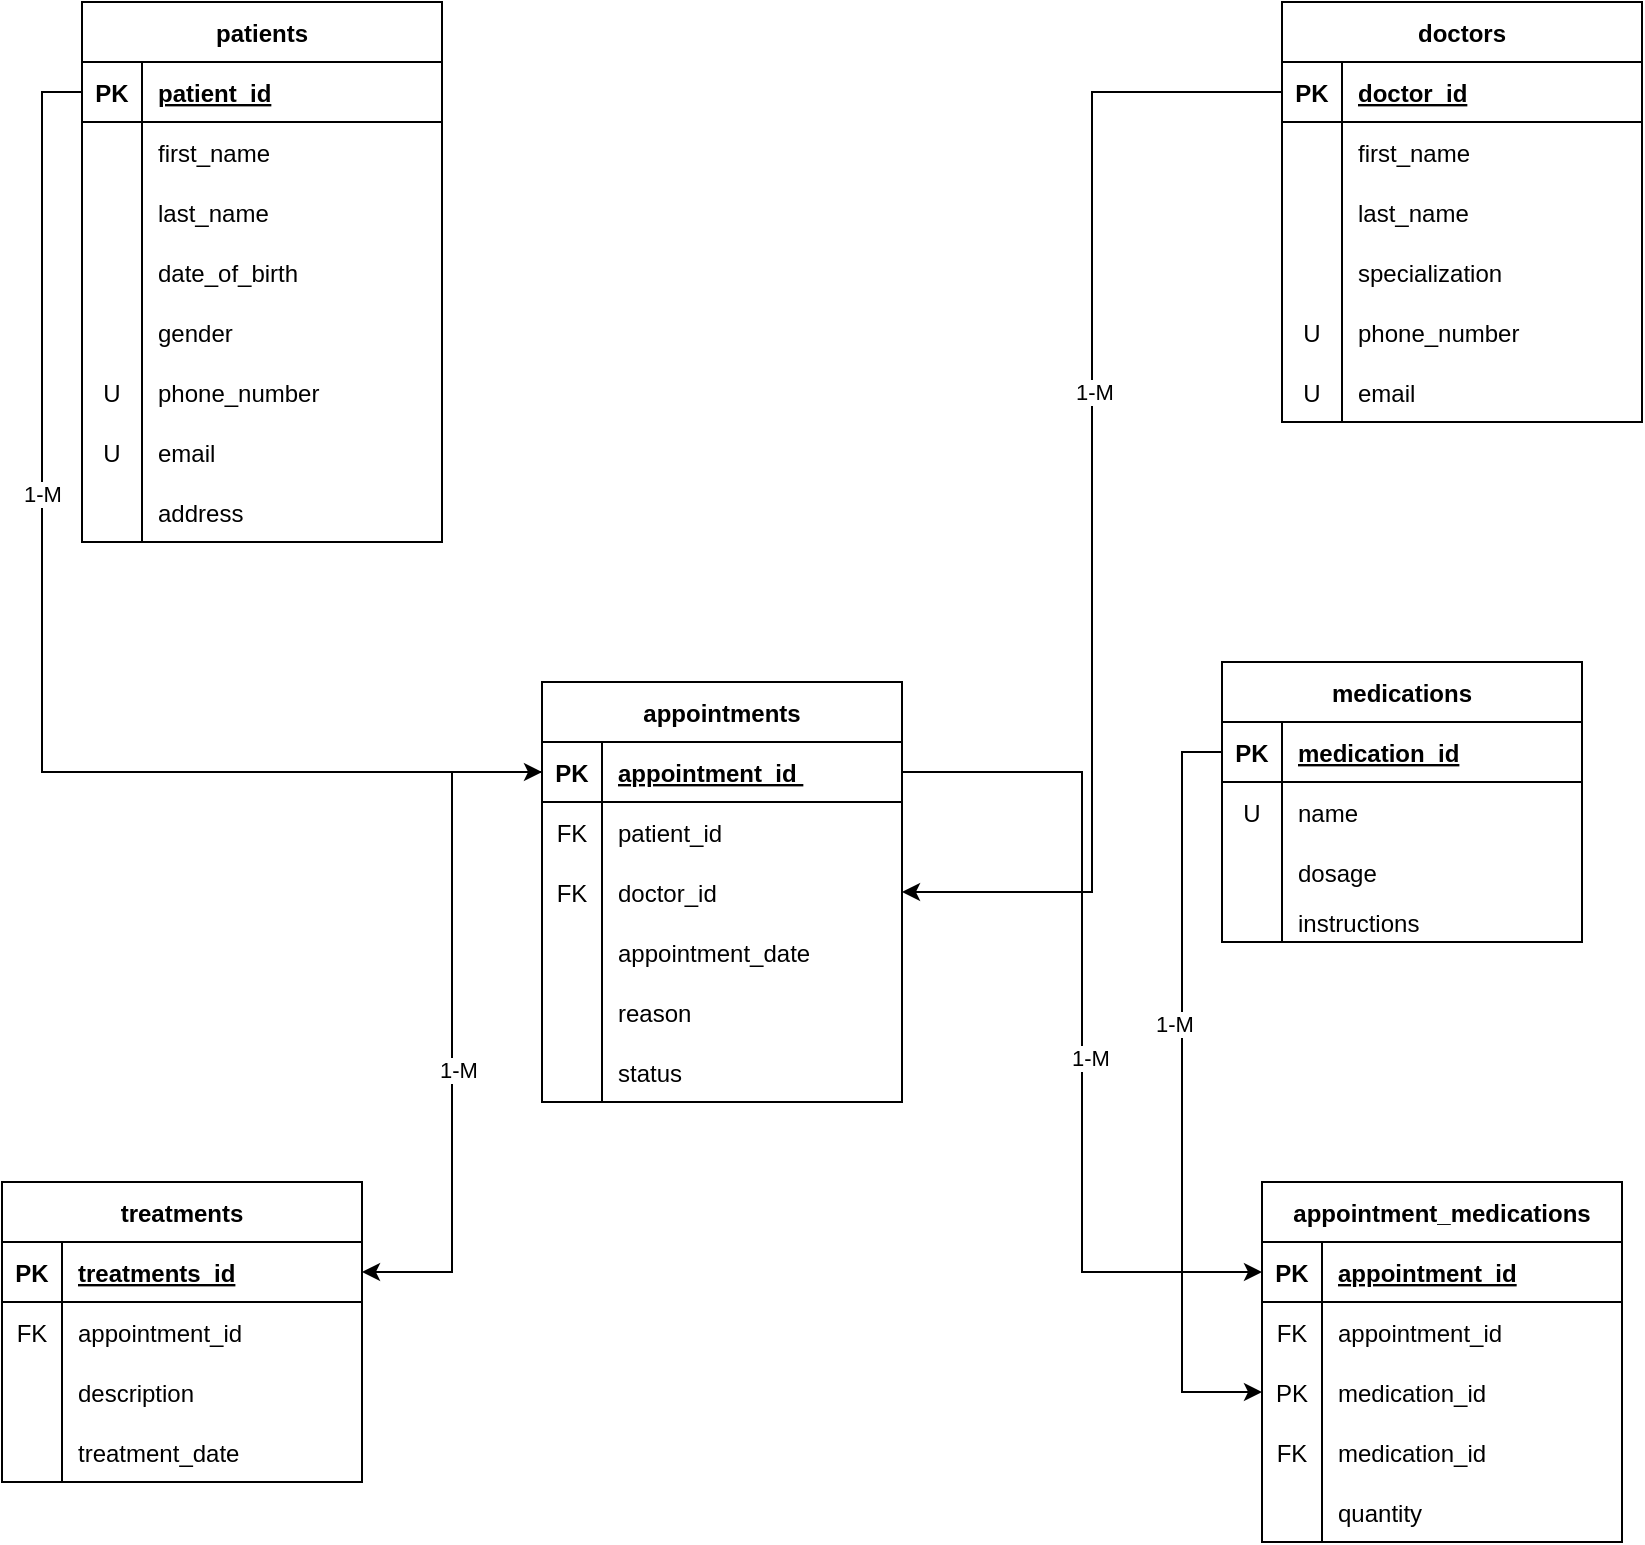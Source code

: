 <mxfile version="20.8.16" type="device"><diagram name="Page-1" id="xIHGF_tZLgmiCwbFKUr4"><mxGraphModel dx="1497" dy="515" grid="1" gridSize="10" guides="1" tooltips="1" connect="1" arrows="1" fold="1" page="1" pageScale="1" pageWidth="850" pageHeight="1100" math="0" shadow="0"><root><mxCell id="0"/><mxCell id="1" parent="0"/><mxCell id="1fAWBZeHSLWOIyvA3yAB-1" value="patients" style="shape=table;startSize=30;container=1;collapsible=1;childLayout=tableLayout;fixedRows=1;rowLines=0;fontStyle=1;align=center;resizeLast=1;" parent="1" vertex="1"><mxGeometry x="-800" y="20" width="180" height="270" as="geometry"/></mxCell><mxCell id="1fAWBZeHSLWOIyvA3yAB-2" value="" style="shape=tableRow;horizontal=0;startSize=0;swimlaneHead=0;swimlaneBody=0;fillColor=none;collapsible=0;dropTarget=0;points=[[0,0.5],[1,0.5]];portConstraint=eastwest;top=0;left=0;right=0;bottom=1;" parent="1fAWBZeHSLWOIyvA3yAB-1" vertex="1"><mxGeometry y="30" width="180" height="30" as="geometry"/></mxCell><mxCell id="1fAWBZeHSLWOIyvA3yAB-3" value="PK" style="shape=partialRectangle;connectable=0;fillColor=none;top=0;left=0;bottom=0;right=0;fontStyle=1;overflow=hidden;" parent="1fAWBZeHSLWOIyvA3yAB-2" vertex="1"><mxGeometry width="30" height="30" as="geometry"><mxRectangle width="30" height="30" as="alternateBounds"/></mxGeometry></mxCell><mxCell id="1fAWBZeHSLWOIyvA3yAB-4" value="patient_id" style="shape=partialRectangle;connectable=0;fillColor=none;top=0;left=0;bottom=0;right=0;align=left;spacingLeft=6;fontStyle=5;overflow=hidden;" parent="1fAWBZeHSLWOIyvA3yAB-2" vertex="1"><mxGeometry x="30" width="150" height="30" as="geometry"><mxRectangle width="150" height="30" as="alternateBounds"/></mxGeometry></mxCell><mxCell id="1fAWBZeHSLWOIyvA3yAB-5" value="" style="shape=tableRow;horizontal=0;startSize=0;swimlaneHead=0;swimlaneBody=0;fillColor=none;collapsible=0;dropTarget=0;points=[[0,0.5],[1,0.5]];portConstraint=eastwest;top=0;left=0;right=0;bottom=0;" parent="1fAWBZeHSLWOIyvA3yAB-1" vertex="1"><mxGeometry y="60" width="180" height="30" as="geometry"/></mxCell><mxCell id="1fAWBZeHSLWOIyvA3yAB-6" value="" style="shape=partialRectangle;connectable=0;fillColor=none;top=0;left=0;bottom=0;right=0;editable=1;overflow=hidden;" parent="1fAWBZeHSLWOIyvA3yAB-5" vertex="1"><mxGeometry width="30" height="30" as="geometry"><mxRectangle width="30" height="30" as="alternateBounds"/></mxGeometry></mxCell><mxCell id="1fAWBZeHSLWOIyvA3yAB-7" value="first_name" style="shape=partialRectangle;connectable=0;fillColor=none;top=0;left=0;bottom=0;right=0;align=left;spacingLeft=6;overflow=hidden;" parent="1fAWBZeHSLWOIyvA3yAB-5" vertex="1"><mxGeometry x="30" width="150" height="30" as="geometry"><mxRectangle width="150" height="30" as="alternateBounds"/></mxGeometry></mxCell><mxCell id="1fAWBZeHSLWOIyvA3yAB-8" value="" style="shape=tableRow;horizontal=0;startSize=0;swimlaneHead=0;swimlaneBody=0;fillColor=none;collapsible=0;dropTarget=0;points=[[0,0.5],[1,0.5]];portConstraint=eastwest;top=0;left=0;right=0;bottom=0;" parent="1fAWBZeHSLWOIyvA3yAB-1" vertex="1"><mxGeometry y="90" width="180" height="30" as="geometry"/></mxCell><mxCell id="1fAWBZeHSLWOIyvA3yAB-9" value="" style="shape=partialRectangle;connectable=0;fillColor=none;top=0;left=0;bottom=0;right=0;editable=1;overflow=hidden;" parent="1fAWBZeHSLWOIyvA3yAB-8" vertex="1"><mxGeometry width="30" height="30" as="geometry"><mxRectangle width="30" height="30" as="alternateBounds"/></mxGeometry></mxCell><mxCell id="1fAWBZeHSLWOIyvA3yAB-10" value="last_name" style="shape=partialRectangle;connectable=0;fillColor=none;top=0;left=0;bottom=0;right=0;align=left;spacingLeft=6;overflow=hidden;" parent="1fAWBZeHSLWOIyvA3yAB-8" vertex="1"><mxGeometry x="30" width="150" height="30" as="geometry"><mxRectangle width="150" height="30" as="alternateBounds"/></mxGeometry></mxCell><mxCell id="1fAWBZeHSLWOIyvA3yAB-11" value="" style="shape=tableRow;horizontal=0;startSize=0;swimlaneHead=0;swimlaneBody=0;fillColor=none;collapsible=0;dropTarget=0;points=[[0,0.5],[1,0.5]];portConstraint=eastwest;top=0;left=0;right=0;bottom=0;" parent="1fAWBZeHSLWOIyvA3yAB-1" vertex="1"><mxGeometry y="120" width="180" height="30" as="geometry"/></mxCell><mxCell id="1fAWBZeHSLWOIyvA3yAB-12" value="" style="shape=partialRectangle;connectable=0;fillColor=none;top=0;left=0;bottom=0;right=0;editable=1;overflow=hidden;" parent="1fAWBZeHSLWOIyvA3yAB-11" vertex="1"><mxGeometry width="30" height="30" as="geometry"><mxRectangle width="30" height="30" as="alternateBounds"/></mxGeometry></mxCell><mxCell id="1fAWBZeHSLWOIyvA3yAB-13" value="date_of_birth" style="shape=partialRectangle;connectable=0;fillColor=none;top=0;left=0;bottom=0;right=0;align=left;spacingLeft=6;overflow=hidden;" parent="1fAWBZeHSLWOIyvA3yAB-11" vertex="1"><mxGeometry x="30" width="150" height="30" as="geometry"><mxRectangle width="150" height="30" as="alternateBounds"/></mxGeometry></mxCell><mxCell id="1fAWBZeHSLWOIyvA3yAB-79" style="shape=tableRow;horizontal=0;startSize=0;swimlaneHead=0;swimlaneBody=0;fillColor=none;collapsible=0;dropTarget=0;points=[[0,0.5],[1,0.5]];portConstraint=eastwest;top=0;left=0;right=0;bottom=0;" parent="1fAWBZeHSLWOIyvA3yAB-1" vertex="1"><mxGeometry y="150" width="180" height="30" as="geometry"/></mxCell><mxCell id="1fAWBZeHSLWOIyvA3yAB-80" style="shape=partialRectangle;connectable=0;fillColor=none;top=0;left=0;bottom=0;right=0;editable=1;overflow=hidden;" parent="1fAWBZeHSLWOIyvA3yAB-79" vertex="1"><mxGeometry width="30" height="30" as="geometry"><mxRectangle width="30" height="30" as="alternateBounds"/></mxGeometry></mxCell><mxCell id="1fAWBZeHSLWOIyvA3yAB-81" value="gender" style="shape=partialRectangle;connectable=0;fillColor=none;top=0;left=0;bottom=0;right=0;align=left;spacingLeft=6;overflow=hidden;" parent="1fAWBZeHSLWOIyvA3yAB-79" vertex="1"><mxGeometry x="30" width="150" height="30" as="geometry"><mxRectangle width="150" height="30" as="alternateBounds"/></mxGeometry></mxCell><mxCell id="1fAWBZeHSLWOIyvA3yAB-82" style="shape=tableRow;horizontal=0;startSize=0;swimlaneHead=0;swimlaneBody=0;fillColor=none;collapsible=0;dropTarget=0;points=[[0,0.5],[1,0.5]];portConstraint=eastwest;top=0;left=0;right=0;bottom=0;" parent="1fAWBZeHSLWOIyvA3yAB-1" vertex="1"><mxGeometry y="180" width="180" height="30" as="geometry"/></mxCell><mxCell id="1fAWBZeHSLWOIyvA3yAB-83" value="U" style="shape=partialRectangle;connectable=0;fillColor=none;top=0;left=0;bottom=0;right=0;editable=1;overflow=hidden;" parent="1fAWBZeHSLWOIyvA3yAB-82" vertex="1"><mxGeometry width="30" height="30" as="geometry"><mxRectangle width="30" height="30" as="alternateBounds"/></mxGeometry></mxCell><mxCell id="1fAWBZeHSLWOIyvA3yAB-84" value="phone_number" style="shape=partialRectangle;connectable=0;fillColor=none;top=0;left=0;bottom=0;right=0;align=left;spacingLeft=6;overflow=hidden;" parent="1fAWBZeHSLWOIyvA3yAB-82" vertex="1"><mxGeometry x="30" width="150" height="30" as="geometry"><mxRectangle width="150" height="30" as="alternateBounds"/></mxGeometry></mxCell><mxCell id="1fAWBZeHSLWOIyvA3yAB-85" style="shape=tableRow;horizontal=0;startSize=0;swimlaneHead=0;swimlaneBody=0;fillColor=none;collapsible=0;dropTarget=0;points=[[0,0.5],[1,0.5]];portConstraint=eastwest;top=0;left=0;right=0;bottom=0;" parent="1fAWBZeHSLWOIyvA3yAB-1" vertex="1"><mxGeometry y="210" width="180" height="30" as="geometry"/></mxCell><mxCell id="1fAWBZeHSLWOIyvA3yAB-86" value="U" style="shape=partialRectangle;connectable=0;fillColor=none;top=0;left=0;bottom=0;right=0;editable=1;overflow=hidden;" parent="1fAWBZeHSLWOIyvA3yAB-85" vertex="1"><mxGeometry width="30" height="30" as="geometry"><mxRectangle width="30" height="30" as="alternateBounds"/></mxGeometry></mxCell><mxCell id="1fAWBZeHSLWOIyvA3yAB-87" value="email" style="shape=partialRectangle;connectable=0;fillColor=none;top=0;left=0;bottom=0;right=0;align=left;spacingLeft=6;overflow=hidden;" parent="1fAWBZeHSLWOIyvA3yAB-85" vertex="1"><mxGeometry x="30" width="150" height="30" as="geometry"><mxRectangle width="150" height="30" as="alternateBounds"/></mxGeometry></mxCell><mxCell id="1fAWBZeHSLWOIyvA3yAB-88" style="shape=tableRow;horizontal=0;startSize=0;swimlaneHead=0;swimlaneBody=0;fillColor=none;collapsible=0;dropTarget=0;points=[[0,0.5],[1,0.5]];portConstraint=eastwest;top=0;left=0;right=0;bottom=0;" parent="1fAWBZeHSLWOIyvA3yAB-1" vertex="1"><mxGeometry y="240" width="180" height="30" as="geometry"/></mxCell><mxCell id="1fAWBZeHSLWOIyvA3yAB-89" style="shape=partialRectangle;connectable=0;fillColor=none;top=0;left=0;bottom=0;right=0;editable=1;overflow=hidden;" parent="1fAWBZeHSLWOIyvA3yAB-88" vertex="1"><mxGeometry width="30" height="30" as="geometry"><mxRectangle width="30" height="30" as="alternateBounds"/></mxGeometry></mxCell><mxCell id="1fAWBZeHSLWOIyvA3yAB-90" value="address" style="shape=partialRectangle;connectable=0;fillColor=none;top=0;left=0;bottom=0;right=0;align=left;spacingLeft=6;overflow=hidden;" parent="1fAWBZeHSLWOIyvA3yAB-88" vertex="1"><mxGeometry x="30" width="150" height="30" as="geometry"><mxRectangle width="150" height="30" as="alternateBounds"/></mxGeometry></mxCell><mxCell id="1fAWBZeHSLWOIyvA3yAB-14" value="doctors" style="shape=table;startSize=30;container=1;collapsible=1;childLayout=tableLayout;fixedRows=1;rowLines=0;fontStyle=1;align=center;resizeLast=1;" parent="1" vertex="1"><mxGeometry x="-200" y="20" width="180" height="210" as="geometry"/></mxCell><mxCell id="1fAWBZeHSLWOIyvA3yAB-15" value="" style="shape=tableRow;horizontal=0;startSize=0;swimlaneHead=0;swimlaneBody=0;fillColor=none;collapsible=0;dropTarget=0;points=[[0,0.5],[1,0.5]];portConstraint=eastwest;top=0;left=0;right=0;bottom=1;" parent="1fAWBZeHSLWOIyvA3yAB-14" vertex="1"><mxGeometry y="30" width="180" height="30" as="geometry"/></mxCell><mxCell id="1fAWBZeHSLWOIyvA3yAB-16" value="PK" style="shape=partialRectangle;connectable=0;fillColor=none;top=0;left=0;bottom=0;right=0;fontStyle=1;overflow=hidden;" parent="1fAWBZeHSLWOIyvA3yAB-15" vertex="1"><mxGeometry width="30" height="30" as="geometry"><mxRectangle width="30" height="30" as="alternateBounds"/></mxGeometry></mxCell><mxCell id="1fAWBZeHSLWOIyvA3yAB-17" value="doctor_id" style="shape=partialRectangle;connectable=0;fillColor=none;top=0;left=0;bottom=0;right=0;align=left;spacingLeft=6;fontStyle=5;overflow=hidden;" parent="1fAWBZeHSLWOIyvA3yAB-15" vertex="1"><mxGeometry x="30" width="150" height="30" as="geometry"><mxRectangle width="150" height="30" as="alternateBounds"/></mxGeometry></mxCell><mxCell id="1fAWBZeHSLWOIyvA3yAB-18" value="" style="shape=tableRow;horizontal=0;startSize=0;swimlaneHead=0;swimlaneBody=0;fillColor=none;collapsible=0;dropTarget=0;points=[[0,0.5],[1,0.5]];portConstraint=eastwest;top=0;left=0;right=0;bottom=0;" parent="1fAWBZeHSLWOIyvA3yAB-14" vertex="1"><mxGeometry y="60" width="180" height="30" as="geometry"/></mxCell><mxCell id="1fAWBZeHSLWOIyvA3yAB-19" value="" style="shape=partialRectangle;connectable=0;fillColor=none;top=0;left=0;bottom=0;right=0;editable=1;overflow=hidden;" parent="1fAWBZeHSLWOIyvA3yAB-18" vertex="1"><mxGeometry width="30" height="30" as="geometry"><mxRectangle width="30" height="30" as="alternateBounds"/></mxGeometry></mxCell><mxCell id="1fAWBZeHSLWOIyvA3yAB-20" value="first_name" style="shape=partialRectangle;connectable=0;fillColor=none;top=0;left=0;bottom=0;right=0;align=left;spacingLeft=6;overflow=hidden;" parent="1fAWBZeHSLWOIyvA3yAB-18" vertex="1"><mxGeometry x="30" width="150" height="30" as="geometry"><mxRectangle width="150" height="30" as="alternateBounds"/></mxGeometry></mxCell><mxCell id="1fAWBZeHSLWOIyvA3yAB-21" value="" style="shape=tableRow;horizontal=0;startSize=0;swimlaneHead=0;swimlaneBody=0;fillColor=none;collapsible=0;dropTarget=0;points=[[0,0.5],[1,0.5]];portConstraint=eastwest;top=0;left=0;right=0;bottom=0;" parent="1fAWBZeHSLWOIyvA3yAB-14" vertex="1"><mxGeometry y="90" width="180" height="30" as="geometry"/></mxCell><mxCell id="1fAWBZeHSLWOIyvA3yAB-22" value="" style="shape=partialRectangle;connectable=0;fillColor=none;top=0;left=0;bottom=0;right=0;editable=1;overflow=hidden;" parent="1fAWBZeHSLWOIyvA3yAB-21" vertex="1"><mxGeometry width="30" height="30" as="geometry"><mxRectangle width="30" height="30" as="alternateBounds"/></mxGeometry></mxCell><mxCell id="1fAWBZeHSLWOIyvA3yAB-23" value="last_name" style="shape=partialRectangle;connectable=0;fillColor=none;top=0;left=0;bottom=0;right=0;align=left;spacingLeft=6;overflow=hidden;" parent="1fAWBZeHSLWOIyvA3yAB-21" vertex="1"><mxGeometry x="30" width="150" height="30" as="geometry"><mxRectangle width="150" height="30" as="alternateBounds"/></mxGeometry></mxCell><mxCell id="1fAWBZeHSLWOIyvA3yAB-24" value="" style="shape=tableRow;horizontal=0;startSize=0;swimlaneHead=0;swimlaneBody=0;fillColor=none;collapsible=0;dropTarget=0;points=[[0,0.5],[1,0.5]];portConstraint=eastwest;top=0;left=0;right=0;bottom=0;" parent="1fAWBZeHSLWOIyvA3yAB-14" vertex="1"><mxGeometry y="120" width="180" height="30" as="geometry"/></mxCell><mxCell id="1fAWBZeHSLWOIyvA3yAB-25" value="" style="shape=partialRectangle;connectable=0;fillColor=none;top=0;left=0;bottom=0;right=0;editable=1;overflow=hidden;" parent="1fAWBZeHSLWOIyvA3yAB-24" vertex="1"><mxGeometry width="30" height="30" as="geometry"><mxRectangle width="30" height="30" as="alternateBounds"/></mxGeometry></mxCell><mxCell id="1fAWBZeHSLWOIyvA3yAB-26" value="specialization" style="shape=partialRectangle;connectable=0;fillColor=none;top=0;left=0;bottom=0;right=0;align=left;spacingLeft=6;overflow=hidden;" parent="1fAWBZeHSLWOIyvA3yAB-24" vertex="1"><mxGeometry x="30" width="150" height="30" as="geometry"><mxRectangle width="150" height="30" as="alternateBounds"/></mxGeometry></mxCell><mxCell id="1fAWBZeHSLWOIyvA3yAB-91" style="shape=tableRow;horizontal=0;startSize=0;swimlaneHead=0;swimlaneBody=0;fillColor=none;collapsible=0;dropTarget=0;points=[[0,0.5],[1,0.5]];portConstraint=eastwest;top=0;left=0;right=0;bottom=0;" parent="1fAWBZeHSLWOIyvA3yAB-14" vertex="1"><mxGeometry y="150" width="180" height="30" as="geometry"/></mxCell><mxCell id="1fAWBZeHSLWOIyvA3yAB-92" value="U" style="shape=partialRectangle;connectable=0;fillColor=none;top=0;left=0;bottom=0;right=0;editable=1;overflow=hidden;" parent="1fAWBZeHSLWOIyvA3yAB-91" vertex="1"><mxGeometry width="30" height="30" as="geometry"><mxRectangle width="30" height="30" as="alternateBounds"/></mxGeometry></mxCell><mxCell id="1fAWBZeHSLWOIyvA3yAB-93" value="phone_number" style="shape=partialRectangle;connectable=0;fillColor=none;top=0;left=0;bottom=0;right=0;align=left;spacingLeft=6;overflow=hidden;" parent="1fAWBZeHSLWOIyvA3yAB-91" vertex="1"><mxGeometry x="30" width="150" height="30" as="geometry"><mxRectangle width="150" height="30" as="alternateBounds"/></mxGeometry></mxCell><mxCell id="1fAWBZeHSLWOIyvA3yAB-94" style="shape=tableRow;horizontal=0;startSize=0;swimlaneHead=0;swimlaneBody=0;fillColor=none;collapsible=0;dropTarget=0;points=[[0,0.5],[1,0.5]];portConstraint=eastwest;top=0;left=0;right=0;bottom=0;" parent="1fAWBZeHSLWOIyvA3yAB-14" vertex="1"><mxGeometry y="180" width="180" height="30" as="geometry"/></mxCell><mxCell id="1fAWBZeHSLWOIyvA3yAB-95" value="U" style="shape=partialRectangle;connectable=0;fillColor=none;top=0;left=0;bottom=0;right=0;editable=1;overflow=hidden;" parent="1fAWBZeHSLWOIyvA3yAB-94" vertex="1"><mxGeometry width="30" height="30" as="geometry"><mxRectangle width="30" height="30" as="alternateBounds"/></mxGeometry></mxCell><mxCell id="1fAWBZeHSLWOIyvA3yAB-96" value="email" style="shape=partialRectangle;connectable=0;fillColor=none;top=0;left=0;bottom=0;right=0;align=left;spacingLeft=6;overflow=hidden;" parent="1fAWBZeHSLWOIyvA3yAB-94" vertex="1"><mxGeometry x="30" width="150" height="30" as="geometry"><mxRectangle width="150" height="30" as="alternateBounds"/></mxGeometry></mxCell><mxCell id="1fAWBZeHSLWOIyvA3yAB-27" value="appointments" style="shape=table;startSize=30;container=1;collapsible=1;childLayout=tableLayout;fixedRows=1;rowLines=0;fontStyle=1;align=center;resizeLast=1;" parent="1" vertex="1"><mxGeometry x="-570" y="360" width="180" height="210" as="geometry"/></mxCell><mxCell id="1fAWBZeHSLWOIyvA3yAB-28" value="" style="shape=tableRow;horizontal=0;startSize=0;swimlaneHead=0;swimlaneBody=0;fillColor=none;collapsible=0;dropTarget=0;points=[[0,0.5],[1,0.5]];portConstraint=eastwest;top=0;left=0;right=0;bottom=1;" parent="1fAWBZeHSLWOIyvA3yAB-27" vertex="1"><mxGeometry y="30" width="180" height="30" as="geometry"/></mxCell><mxCell id="1fAWBZeHSLWOIyvA3yAB-29" value="PK" style="shape=partialRectangle;connectable=0;fillColor=none;top=0;left=0;bottom=0;right=0;fontStyle=1;overflow=hidden;" parent="1fAWBZeHSLWOIyvA3yAB-28" vertex="1"><mxGeometry width="30" height="30" as="geometry"><mxRectangle width="30" height="30" as="alternateBounds"/></mxGeometry></mxCell><mxCell id="1fAWBZeHSLWOIyvA3yAB-30" value="appointment_id " style="shape=partialRectangle;connectable=0;fillColor=none;top=0;left=0;bottom=0;right=0;align=left;spacingLeft=6;fontStyle=5;overflow=hidden;" parent="1fAWBZeHSLWOIyvA3yAB-28" vertex="1"><mxGeometry x="30" width="150" height="30" as="geometry"><mxRectangle width="150" height="30" as="alternateBounds"/></mxGeometry></mxCell><mxCell id="1fAWBZeHSLWOIyvA3yAB-31" value="" style="shape=tableRow;horizontal=0;startSize=0;swimlaneHead=0;swimlaneBody=0;fillColor=none;collapsible=0;dropTarget=0;points=[[0,0.5],[1,0.5]];portConstraint=eastwest;top=0;left=0;right=0;bottom=0;" parent="1fAWBZeHSLWOIyvA3yAB-27" vertex="1"><mxGeometry y="60" width="180" height="30" as="geometry"/></mxCell><mxCell id="1fAWBZeHSLWOIyvA3yAB-32" value="FK" style="shape=partialRectangle;connectable=0;fillColor=none;top=0;left=0;bottom=0;right=0;editable=1;overflow=hidden;" parent="1fAWBZeHSLWOIyvA3yAB-31" vertex="1"><mxGeometry width="30" height="30" as="geometry"><mxRectangle width="30" height="30" as="alternateBounds"/></mxGeometry></mxCell><mxCell id="1fAWBZeHSLWOIyvA3yAB-33" value="patient_id" style="shape=partialRectangle;connectable=0;fillColor=none;top=0;left=0;bottom=0;right=0;align=left;spacingLeft=6;overflow=hidden;" parent="1fAWBZeHSLWOIyvA3yAB-31" vertex="1"><mxGeometry x="30" width="150" height="30" as="geometry"><mxRectangle width="150" height="30" as="alternateBounds"/></mxGeometry></mxCell><mxCell id="1fAWBZeHSLWOIyvA3yAB-34" value="" style="shape=tableRow;horizontal=0;startSize=0;swimlaneHead=0;swimlaneBody=0;fillColor=none;collapsible=0;dropTarget=0;points=[[0,0.5],[1,0.5]];portConstraint=eastwest;top=0;left=0;right=0;bottom=0;" parent="1fAWBZeHSLWOIyvA3yAB-27" vertex="1"><mxGeometry y="90" width="180" height="30" as="geometry"/></mxCell><mxCell id="1fAWBZeHSLWOIyvA3yAB-35" value="FK" style="shape=partialRectangle;connectable=0;fillColor=none;top=0;left=0;bottom=0;right=0;editable=1;overflow=hidden;" parent="1fAWBZeHSLWOIyvA3yAB-34" vertex="1"><mxGeometry width="30" height="30" as="geometry"><mxRectangle width="30" height="30" as="alternateBounds"/></mxGeometry></mxCell><mxCell id="1fAWBZeHSLWOIyvA3yAB-36" value="doctor_id" style="shape=partialRectangle;connectable=0;fillColor=none;top=0;left=0;bottom=0;right=0;align=left;spacingLeft=6;overflow=hidden;" parent="1fAWBZeHSLWOIyvA3yAB-34" vertex="1"><mxGeometry x="30" width="150" height="30" as="geometry"><mxRectangle width="150" height="30" as="alternateBounds"/></mxGeometry></mxCell><mxCell id="1fAWBZeHSLWOIyvA3yAB-37" value="" style="shape=tableRow;horizontal=0;startSize=0;swimlaneHead=0;swimlaneBody=0;fillColor=none;collapsible=0;dropTarget=0;points=[[0,0.5],[1,0.5]];portConstraint=eastwest;top=0;left=0;right=0;bottom=0;" parent="1fAWBZeHSLWOIyvA3yAB-27" vertex="1"><mxGeometry y="120" width="180" height="30" as="geometry"/></mxCell><mxCell id="1fAWBZeHSLWOIyvA3yAB-38" value="" style="shape=partialRectangle;connectable=0;fillColor=none;top=0;left=0;bottom=0;right=0;editable=1;overflow=hidden;" parent="1fAWBZeHSLWOIyvA3yAB-37" vertex="1"><mxGeometry width="30" height="30" as="geometry"><mxRectangle width="30" height="30" as="alternateBounds"/></mxGeometry></mxCell><mxCell id="1fAWBZeHSLWOIyvA3yAB-39" value="appointment_date" style="shape=partialRectangle;connectable=0;fillColor=none;top=0;left=0;bottom=0;right=0;align=left;spacingLeft=6;overflow=hidden;" parent="1fAWBZeHSLWOIyvA3yAB-37" vertex="1"><mxGeometry x="30" width="150" height="30" as="geometry"><mxRectangle width="150" height="30" as="alternateBounds"/></mxGeometry></mxCell><mxCell id="1fAWBZeHSLWOIyvA3yAB-97" style="shape=tableRow;horizontal=0;startSize=0;swimlaneHead=0;swimlaneBody=0;fillColor=none;collapsible=0;dropTarget=0;points=[[0,0.5],[1,0.5]];portConstraint=eastwest;top=0;left=0;right=0;bottom=0;" parent="1fAWBZeHSLWOIyvA3yAB-27" vertex="1"><mxGeometry y="150" width="180" height="30" as="geometry"/></mxCell><mxCell id="1fAWBZeHSLWOIyvA3yAB-98" style="shape=partialRectangle;connectable=0;fillColor=none;top=0;left=0;bottom=0;right=0;editable=1;overflow=hidden;" parent="1fAWBZeHSLWOIyvA3yAB-97" vertex="1"><mxGeometry width="30" height="30" as="geometry"><mxRectangle width="30" height="30" as="alternateBounds"/></mxGeometry></mxCell><mxCell id="1fAWBZeHSLWOIyvA3yAB-99" value="reason" style="shape=partialRectangle;connectable=0;fillColor=none;top=0;left=0;bottom=0;right=0;align=left;spacingLeft=6;overflow=hidden;" parent="1fAWBZeHSLWOIyvA3yAB-97" vertex="1"><mxGeometry x="30" width="150" height="30" as="geometry"><mxRectangle width="150" height="30" as="alternateBounds"/></mxGeometry></mxCell><mxCell id="1fAWBZeHSLWOIyvA3yAB-100" style="shape=tableRow;horizontal=0;startSize=0;swimlaneHead=0;swimlaneBody=0;fillColor=none;collapsible=0;dropTarget=0;points=[[0,0.5],[1,0.5]];portConstraint=eastwest;top=0;left=0;right=0;bottom=0;" parent="1fAWBZeHSLWOIyvA3yAB-27" vertex="1"><mxGeometry y="180" width="180" height="30" as="geometry"/></mxCell><mxCell id="1fAWBZeHSLWOIyvA3yAB-101" style="shape=partialRectangle;connectable=0;fillColor=none;top=0;left=0;bottom=0;right=0;editable=1;overflow=hidden;" parent="1fAWBZeHSLWOIyvA3yAB-100" vertex="1"><mxGeometry width="30" height="30" as="geometry"><mxRectangle width="30" height="30" as="alternateBounds"/></mxGeometry></mxCell><mxCell id="1fAWBZeHSLWOIyvA3yAB-102" value="status" style="shape=partialRectangle;connectable=0;fillColor=none;top=0;left=0;bottom=0;right=0;align=left;spacingLeft=6;overflow=hidden;" parent="1fAWBZeHSLWOIyvA3yAB-100" vertex="1"><mxGeometry x="30" width="150" height="30" as="geometry"><mxRectangle width="150" height="30" as="alternateBounds"/></mxGeometry></mxCell><mxCell id="1fAWBZeHSLWOIyvA3yAB-40" value="medications" style="shape=table;startSize=30;container=1;collapsible=1;childLayout=tableLayout;fixedRows=1;rowLines=0;fontStyle=1;align=center;resizeLast=1;" parent="1" vertex="1"><mxGeometry x="-230" y="350" width="180" height="140" as="geometry"/></mxCell><mxCell id="1fAWBZeHSLWOIyvA3yAB-41" value="" style="shape=tableRow;horizontal=0;startSize=0;swimlaneHead=0;swimlaneBody=0;fillColor=none;collapsible=0;dropTarget=0;points=[[0,0.5],[1,0.5]];portConstraint=eastwest;top=0;left=0;right=0;bottom=1;" parent="1fAWBZeHSLWOIyvA3yAB-40" vertex="1"><mxGeometry y="30" width="180" height="30" as="geometry"/></mxCell><mxCell id="1fAWBZeHSLWOIyvA3yAB-42" value="PK" style="shape=partialRectangle;connectable=0;fillColor=none;top=0;left=0;bottom=0;right=0;fontStyle=1;overflow=hidden;" parent="1fAWBZeHSLWOIyvA3yAB-41" vertex="1"><mxGeometry width="30" height="30" as="geometry"><mxRectangle width="30" height="30" as="alternateBounds"/></mxGeometry></mxCell><mxCell id="1fAWBZeHSLWOIyvA3yAB-43" value="medication_id" style="shape=partialRectangle;connectable=0;fillColor=none;top=0;left=0;bottom=0;right=0;align=left;spacingLeft=6;fontStyle=5;overflow=hidden;" parent="1fAWBZeHSLWOIyvA3yAB-41" vertex="1"><mxGeometry x="30" width="150" height="30" as="geometry"><mxRectangle width="150" height="30" as="alternateBounds"/></mxGeometry></mxCell><mxCell id="1fAWBZeHSLWOIyvA3yAB-44" value="" style="shape=tableRow;horizontal=0;startSize=0;swimlaneHead=0;swimlaneBody=0;fillColor=none;collapsible=0;dropTarget=0;points=[[0,0.5],[1,0.5]];portConstraint=eastwest;top=0;left=0;right=0;bottom=0;" parent="1fAWBZeHSLWOIyvA3yAB-40" vertex="1"><mxGeometry y="60" width="180" height="30" as="geometry"/></mxCell><mxCell id="1fAWBZeHSLWOIyvA3yAB-45" value="U" style="shape=partialRectangle;connectable=0;fillColor=none;top=0;left=0;bottom=0;right=0;editable=1;overflow=hidden;" parent="1fAWBZeHSLWOIyvA3yAB-44" vertex="1"><mxGeometry width="30" height="30" as="geometry"><mxRectangle width="30" height="30" as="alternateBounds"/></mxGeometry></mxCell><mxCell id="1fAWBZeHSLWOIyvA3yAB-46" value="name" style="shape=partialRectangle;connectable=0;fillColor=none;top=0;left=0;bottom=0;right=0;align=left;spacingLeft=6;overflow=hidden;" parent="1fAWBZeHSLWOIyvA3yAB-44" vertex="1"><mxGeometry x="30" width="150" height="30" as="geometry"><mxRectangle width="150" height="30" as="alternateBounds"/></mxGeometry></mxCell><mxCell id="1fAWBZeHSLWOIyvA3yAB-47" value="" style="shape=tableRow;horizontal=0;startSize=0;swimlaneHead=0;swimlaneBody=0;fillColor=none;collapsible=0;dropTarget=0;points=[[0,0.5],[1,0.5]];portConstraint=eastwest;top=0;left=0;right=0;bottom=0;" parent="1fAWBZeHSLWOIyvA3yAB-40" vertex="1"><mxGeometry y="90" width="180" height="30" as="geometry"/></mxCell><mxCell id="1fAWBZeHSLWOIyvA3yAB-48" value="" style="shape=partialRectangle;connectable=0;fillColor=none;top=0;left=0;bottom=0;right=0;editable=1;overflow=hidden;" parent="1fAWBZeHSLWOIyvA3yAB-47" vertex="1"><mxGeometry width="30" height="30" as="geometry"><mxRectangle width="30" height="30" as="alternateBounds"/></mxGeometry></mxCell><mxCell id="1fAWBZeHSLWOIyvA3yAB-49" value="dosage" style="shape=partialRectangle;connectable=0;fillColor=none;top=0;left=0;bottom=0;right=0;align=left;spacingLeft=6;overflow=hidden;" parent="1fAWBZeHSLWOIyvA3yAB-47" vertex="1"><mxGeometry x="30" width="150" height="30" as="geometry"><mxRectangle width="150" height="30" as="alternateBounds"/></mxGeometry></mxCell><mxCell id="1fAWBZeHSLWOIyvA3yAB-50" value="" style="shape=tableRow;horizontal=0;startSize=0;swimlaneHead=0;swimlaneBody=0;fillColor=none;collapsible=0;dropTarget=0;points=[[0,0.5],[1,0.5]];portConstraint=eastwest;top=0;left=0;right=0;bottom=0;" parent="1fAWBZeHSLWOIyvA3yAB-40" vertex="1"><mxGeometry y="120" width="180" height="20" as="geometry"/></mxCell><mxCell id="1fAWBZeHSLWOIyvA3yAB-51" value="" style="shape=partialRectangle;connectable=0;fillColor=none;top=0;left=0;bottom=0;right=0;editable=1;overflow=hidden;" parent="1fAWBZeHSLWOIyvA3yAB-50" vertex="1"><mxGeometry width="30" height="20" as="geometry"><mxRectangle width="30" height="20" as="alternateBounds"/></mxGeometry></mxCell><mxCell id="1fAWBZeHSLWOIyvA3yAB-52" value="instructions" style="shape=partialRectangle;connectable=0;fillColor=none;top=0;left=0;bottom=0;right=0;align=left;spacingLeft=6;overflow=hidden;" parent="1fAWBZeHSLWOIyvA3yAB-50" vertex="1"><mxGeometry x="30" width="150" height="20" as="geometry"><mxRectangle width="150" height="20" as="alternateBounds"/></mxGeometry></mxCell><mxCell id="1fAWBZeHSLWOIyvA3yAB-53" value="treatments" style="shape=table;startSize=30;container=1;collapsible=1;childLayout=tableLayout;fixedRows=1;rowLines=0;fontStyle=1;align=center;resizeLast=1;" parent="1" vertex="1"><mxGeometry x="-840" y="610" width="180" height="150" as="geometry"/></mxCell><mxCell id="1fAWBZeHSLWOIyvA3yAB-54" value="" style="shape=tableRow;horizontal=0;startSize=0;swimlaneHead=0;swimlaneBody=0;fillColor=none;collapsible=0;dropTarget=0;points=[[0,0.5],[1,0.5]];portConstraint=eastwest;top=0;left=0;right=0;bottom=1;" parent="1fAWBZeHSLWOIyvA3yAB-53" vertex="1"><mxGeometry y="30" width="180" height="30" as="geometry"/></mxCell><mxCell id="1fAWBZeHSLWOIyvA3yAB-55" value="PK" style="shape=partialRectangle;connectable=0;fillColor=none;top=0;left=0;bottom=0;right=0;fontStyle=1;overflow=hidden;" parent="1fAWBZeHSLWOIyvA3yAB-54" vertex="1"><mxGeometry width="30" height="30" as="geometry"><mxRectangle width="30" height="30" as="alternateBounds"/></mxGeometry></mxCell><mxCell id="1fAWBZeHSLWOIyvA3yAB-56" value="treatments_id" style="shape=partialRectangle;connectable=0;fillColor=none;top=0;left=0;bottom=0;right=0;align=left;spacingLeft=6;fontStyle=5;overflow=hidden;" parent="1fAWBZeHSLWOIyvA3yAB-54" vertex="1"><mxGeometry x="30" width="150" height="30" as="geometry"><mxRectangle width="150" height="30" as="alternateBounds"/></mxGeometry></mxCell><mxCell id="1fAWBZeHSLWOIyvA3yAB-57" value="" style="shape=tableRow;horizontal=0;startSize=0;swimlaneHead=0;swimlaneBody=0;fillColor=none;collapsible=0;dropTarget=0;points=[[0,0.5],[1,0.5]];portConstraint=eastwest;top=0;left=0;right=0;bottom=0;" parent="1fAWBZeHSLWOIyvA3yAB-53" vertex="1"><mxGeometry y="60" width="180" height="30" as="geometry"/></mxCell><mxCell id="1fAWBZeHSLWOIyvA3yAB-58" value="FK" style="shape=partialRectangle;connectable=0;fillColor=none;top=0;left=0;bottom=0;right=0;editable=1;overflow=hidden;" parent="1fAWBZeHSLWOIyvA3yAB-57" vertex="1"><mxGeometry width="30" height="30" as="geometry"><mxRectangle width="30" height="30" as="alternateBounds"/></mxGeometry></mxCell><mxCell id="1fAWBZeHSLWOIyvA3yAB-59" value="appointment_id " style="shape=partialRectangle;connectable=0;fillColor=none;top=0;left=0;bottom=0;right=0;align=left;spacingLeft=6;overflow=hidden;" parent="1fAWBZeHSLWOIyvA3yAB-57" vertex="1"><mxGeometry x="30" width="150" height="30" as="geometry"><mxRectangle width="150" height="30" as="alternateBounds"/></mxGeometry></mxCell><mxCell id="1fAWBZeHSLWOIyvA3yAB-60" value="" style="shape=tableRow;horizontal=0;startSize=0;swimlaneHead=0;swimlaneBody=0;fillColor=none;collapsible=0;dropTarget=0;points=[[0,0.5],[1,0.5]];portConstraint=eastwest;top=0;left=0;right=0;bottom=0;" parent="1fAWBZeHSLWOIyvA3yAB-53" vertex="1"><mxGeometry y="90" width="180" height="30" as="geometry"/></mxCell><mxCell id="1fAWBZeHSLWOIyvA3yAB-61" value="" style="shape=partialRectangle;connectable=0;fillColor=none;top=0;left=0;bottom=0;right=0;editable=1;overflow=hidden;" parent="1fAWBZeHSLWOIyvA3yAB-60" vertex="1"><mxGeometry width="30" height="30" as="geometry"><mxRectangle width="30" height="30" as="alternateBounds"/></mxGeometry></mxCell><mxCell id="1fAWBZeHSLWOIyvA3yAB-62" value="description" style="shape=partialRectangle;connectable=0;fillColor=none;top=0;left=0;bottom=0;right=0;align=left;spacingLeft=6;overflow=hidden;" parent="1fAWBZeHSLWOIyvA3yAB-60" vertex="1"><mxGeometry x="30" width="150" height="30" as="geometry"><mxRectangle width="150" height="30" as="alternateBounds"/></mxGeometry></mxCell><mxCell id="1fAWBZeHSLWOIyvA3yAB-63" value="" style="shape=tableRow;horizontal=0;startSize=0;swimlaneHead=0;swimlaneBody=0;fillColor=none;collapsible=0;dropTarget=0;points=[[0,0.5],[1,0.5]];portConstraint=eastwest;top=0;left=0;right=0;bottom=0;" parent="1fAWBZeHSLWOIyvA3yAB-53" vertex="1"><mxGeometry y="120" width="180" height="30" as="geometry"/></mxCell><mxCell id="1fAWBZeHSLWOIyvA3yAB-64" value="" style="shape=partialRectangle;connectable=0;fillColor=none;top=0;left=0;bottom=0;right=0;editable=1;overflow=hidden;" parent="1fAWBZeHSLWOIyvA3yAB-63" vertex="1"><mxGeometry width="30" height="30" as="geometry"><mxRectangle width="30" height="30" as="alternateBounds"/></mxGeometry></mxCell><mxCell id="1fAWBZeHSLWOIyvA3yAB-65" value="treatment_date" style="shape=partialRectangle;connectable=0;fillColor=none;top=0;left=0;bottom=0;right=0;align=left;spacingLeft=6;overflow=hidden;" parent="1fAWBZeHSLWOIyvA3yAB-63" vertex="1"><mxGeometry x="30" width="150" height="30" as="geometry"><mxRectangle width="150" height="30" as="alternateBounds"/></mxGeometry></mxCell><mxCell id="1fAWBZeHSLWOIyvA3yAB-66" value="appointment_medications" style="shape=table;startSize=30;container=1;collapsible=1;childLayout=tableLayout;fixedRows=1;rowLines=0;fontStyle=1;align=center;resizeLast=1;" parent="1" vertex="1"><mxGeometry x="-210" y="610" width="180" height="180" as="geometry"/></mxCell><mxCell id="1fAWBZeHSLWOIyvA3yAB-67" value="" style="shape=tableRow;horizontal=0;startSize=0;swimlaneHead=0;swimlaneBody=0;fillColor=none;collapsible=0;dropTarget=0;points=[[0,0.5],[1,0.5]];portConstraint=eastwest;top=0;left=0;right=0;bottom=1;" parent="1fAWBZeHSLWOIyvA3yAB-66" vertex="1"><mxGeometry y="30" width="180" height="30" as="geometry"/></mxCell><mxCell id="1fAWBZeHSLWOIyvA3yAB-68" value="PK" style="shape=partialRectangle;connectable=0;fillColor=none;top=0;left=0;bottom=0;right=0;fontStyle=1;overflow=hidden;" parent="1fAWBZeHSLWOIyvA3yAB-67" vertex="1"><mxGeometry width="30" height="30" as="geometry"><mxRectangle width="30" height="30" as="alternateBounds"/></mxGeometry></mxCell><mxCell id="1fAWBZeHSLWOIyvA3yAB-69" value="appointment_id" style="shape=partialRectangle;connectable=0;fillColor=none;top=0;left=0;bottom=0;right=0;align=left;spacingLeft=6;fontStyle=5;overflow=hidden;" parent="1fAWBZeHSLWOIyvA3yAB-67" vertex="1"><mxGeometry x="30" width="150" height="30" as="geometry"><mxRectangle width="150" height="30" as="alternateBounds"/></mxGeometry></mxCell><mxCell id="1fAWBZeHSLWOIyvA3yAB-70" value="" style="shape=tableRow;horizontal=0;startSize=0;swimlaneHead=0;swimlaneBody=0;fillColor=none;collapsible=0;dropTarget=0;points=[[0,0.5],[1,0.5]];portConstraint=eastwest;top=0;left=0;right=0;bottom=0;" parent="1fAWBZeHSLWOIyvA3yAB-66" vertex="1"><mxGeometry y="60" width="180" height="30" as="geometry"/></mxCell><mxCell id="1fAWBZeHSLWOIyvA3yAB-71" value="FK" style="shape=partialRectangle;connectable=0;fillColor=none;top=0;left=0;bottom=0;right=0;editable=1;overflow=hidden;" parent="1fAWBZeHSLWOIyvA3yAB-70" vertex="1"><mxGeometry width="30" height="30" as="geometry"><mxRectangle width="30" height="30" as="alternateBounds"/></mxGeometry></mxCell><mxCell id="1fAWBZeHSLWOIyvA3yAB-72" value="appointment_id" style="shape=partialRectangle;connectable=0;fillColor=none;top=0;left=0;bottom=0;right=0;align=left;spacingLeft=6;overflow=hidden;" parent="1fAWBZeHSLWOIyvA3yAB-70" vertex="1"><mxGeometry x="30" width="150" height="30" as="geometry"><mxRectangle width="150" height="30" as="alternateBounds"/></mxGeometry></mxCell><mxCell id="1fAWBZeHSLWOIyvA3yAB-73" value="" style="shape=tableRow;horizontal=0;startSize=0;swimlaneHead=0;swimlaneBody=0;fillColor=none;collapsible=0;dropTarget=0;points=[[0,0.5],[1,0.5]];portConstraint=eastwest;top=0;left=0;right=0;bottom=0;" parent="1fAWBZeHSLWOIyvA3yAB-66" vertex="1"><mxGeometry y="90" width="180" height="30" as="geometry"/></mxCell><mxCell id="1fAWBZeHSLWOIyvA3yAB-74" value="PK" style="shape=partialRectangle;connectable=0;fillColor=none;top=0;left=0;bottom=0;right=0;editable=1;overflow=hidden;" parent="1fAWBZeHSLWOIyvA3yAB-73" vertex="1"><mxGeometry width="30" height="30" as="geometry"><mxRectangle width="30" height="30" as="alternateBounds"/></mxGeometry></mxCell><mxCell id="1fAWBZeHSLWOIyvA3yAB-75" value="medication_id " style="shape=partialRectangle;connectable=0;fillColor=none;top=0;left=0;bottom=0;right=0;align=left;spacingLeft=6;overflow=hidden;" parent="1fAWBZeHSLWOIyvA3yAB-73" vertex="1"><mxGeometry x="30" width="150" height="30" as="geometry"><mxRectangle width="150" height="30" as="alternateBounds"/></mxGeometry></mxCell><mxCell id="1fAWBZeHSLWOIyvA3yAB-76" value="" style="shape=tableRow;horizontal=0;startSize=0;swimlaneHead=0;swimlaneBody=0;fillColor=none;collapsible=0;dropTarget=0;points=[[0,0.5],[1,0.5]];portConstraint=eastwest;top=0;left=0;right=0;bottom=0;" parent="1fAWBZeHSLWOIyvA3yAB-66" vertex="1"><mxGeometry y="120" width="180" height="30" as="geometry"/></mxCell><mxCell id="1fAWBZeHSLWOIyvA3yAB-77" value="FK" style="shape=partialRectangle;connectable=0;fillColor=none;top=0;left=0;bottom=0;right=0;editable=1;overflow=hidden;" parent="1fAWBZeHSLWOIyvA3yAB-76" vertex="1"><mxGeometry width="30" height="30" as="geometry"><mxRectangle width="30" height="30" as="alternateBounds"/></mxGeometry></mxCell><mxCell id="1fAWBZeHSLWOIyvA3yAB-78" value="medication_id" style="shape=partialRectangle;connectable=0;fillColor=none;top=0;left=0;bottom=0;right=0;align=left;spacingLeft=6;overflow=hidden;" parent="1fAWBZeHSLWOIyvA3yAB-76" vertex="1"><mxGeometry x="30" width="150" height="30" as="geometry"><mxRectangle width="150" height="30" as="alternateBounds"/></mxGeometry></mxCell><mxCell id="1fAWBZeHSLWOIyvA3yAB-103" style="shape=tableRow;horizontal=0;startSize=0;swimlaneHead=0;swimlaneBody=0;fillColor=none;collapsible=0;dropTarget=0;points=[[0,0.5],[1,0.5]];portConstraint=eastwest;top=0;left=0;right=0;bottom=0;" parent="1fAWBZeHSLWOIyvA3yAB-66" vertex="1"><mxGeometry y="150" width="180" height="30" as="geometry"/></mxCell><mxCell id="1fAWBZeHSLWOIyvA3yAB-104" style="shape=partialRectangle;connectable=0;fillColor=none;top=0;left=0;bottom=0;right=0;editable=1;overflow=hidden;" parent="1fAWBZeHSLWOIyvA3yAB-103" vertex="1"><mxGeometry width="30" height="30" as="geometry"><mxRectangle width="30" height="30" as="alternateBounds"/></mxGeometry></mxCell><mxCell id="1fAWBZeHSLWOIyvA3yAB-105" value="quantity" style="shape=partialRectangle;connectable=0;fillColor=none;top=0;left=0;bottom=0;right=0;align=left;spacingLeft=6;overflow=hidden;" parent="1fAWBZeHSLWOIyvA3yAB-103" vertex="1"><mxGeometry x="30" width="150" height="30" as="geometry"><mxRectangle width="150" height="30" as="alternateBounds"/></mxGeometry></mxCell><mxCell id="o--oP1JTZbskDjt6oP8u-1" style="edgeStyle=orthogonalEdgeStyle;rounded=0;orthogonalLoop=1;jettySize=auto;html=1;exitX=0;exitY=0.5;exitDx=0;exitDy=0;entryX=0;entryY=0.5;entryDx=0;entryDy=0;" edge="1" parent="1" source="1fAWBZeHSLWOIyvA3yAB-2" target="1fAWBZeHSLWOIyvA3yAB-28"><mxGeometry relative="1" as="geometry"/></mxCell><mxCell id="o--oP1JTZbskDjt6oP8u-2" value="1-M" style="edgeLabel;html=1;align=center;verticalAlign=middle;resizable=0;points=[];" vertex="1" connectable="0" parent="o--oP1JTZbskDjt6oP8u-1"><mxGeometry x="-0.275" relative="1" as="geometry"><mxPoint as="offset"/></mxGeometry></mxCell><mxCell id="o--oP1JTZbskDjt6oP8u-3" style="edgeStyle=orthogonalEdgeStyle;rounded=0;orthogonalLoop=1;jettySize=auto;html=1;exitX=0;exitY=0.5;exitDx=0;exitDy=0;entryX=1;entryY=0.5;entryDx=0;entryDy=0;" edge="1" parent="1" source="1fAWBZeHSLWOIyvA3yAB-15" target="1fAWBZeHSLWOIyvA3yAB-34"><mxGeometry relative="1" as="geometry"/></mxCell><mxCell id="o--oP1JTZbskDjt6oP8u-4" value="1-M" style="edgeLabel;html=1;align=center;verticalAlign=middle;resizable=0;points=[];" vertex="1" connectable="0" parent="o--oP1JTZbskDjt6oP8u-3"><mxGeometry x="-0.17" y="1" relative="1" as="geometry"><mxPoint as="offset"/></mxGeometry></mxCell><mxCell id="o--oP1JTZbskDjt6oP8u-5" style="edgeStyle=orthogonalEdgeStyle;rounded=0;orthogonalLoop=1;jettySize=auto;html=1;exitX=0;exitY=0.5;exitDx=0;exitDy=0;entryX=0;entryY=0.5;entryDx=0;entryDy=0;" edge="1" parent="1" source="1fAWBZeHSLWOIyvA3yAB-41" target="1fAWBZeHSLWOIyvA3yAB-73"><mxGeometry relative="1" as="geometry"/></mxCell><mxCell id="o--oP1JTZbskDjt6oP8u-6" value="1-M" style="edgeLabel;html=1;align=center;verticalAlign=middle;resizable=0;points=[];" vertex="1" connectable="0" parent="o--oP1JTZbskDjt6oP8u-5"><mxGeometry x="-0.179" y="-4" relative="1" as="geometry"><mxPoint as="offset"/></mxGeometry></mxCell><mxCell id="o--oP1JTZbskDjt6oP8u-7" style="edgeStyle=orthogonalEdgeStyle;rounded=0;orthogonalLoop=1;jettySize=auto;html=1;exitX=1;exitY=0.5;exitDx=0;exitDy=0;entryX=0;entryY=0.5;entryDx=0;entryDy=0;" edge="1" parent="1" source="1fAWBZeHSLWOIyvA3yAB-28" target="1fAWBZeHSLWOIyvA3yAB-67"><mxGeometry relative="1" as="geometry"/></mxCell><mxCell id="o--oP1JTZbskDjt6oP8u-8" value="1-M" style="edgeLabel;html=1;align=center;verticalAlign=middle;resizable=0;points=[];" vertex="1" connectable="0" parent="o--oP1JTZbskDjt6oP8u-7"><mxGeometry x="0.084" y="4" relative="1" as="geometry"><mxPoint as="offset"/></mxGeometry></mxCell><mxCell id="o--oP1JTZbskDjt6oP8u-9" style="edgeStyle=orthogonalEdgeStyle;rounded=0;orthogonalLoop=1;jettySize=auto;html=1;exitX=0;exitY=0.5;exitDx=0;exitDy=0;entryX=1;entryY=0.5;entryDx=0;entryDy=0;" edge="1" parent="1" source="1fAWBZeHSLWOIyvA3yAB-28" target="1fAWBZeHSLWOIyvA3yAB-54"><mxGeometry relative="1" as="geometry"><mxPoint x="-630" y="670" as="targetPoint"/></mxGeometry></mxCell><mxCell id="o--oP1JTZbskDjt6oP8u-10" value="1-M" style="edgeLabel;html=1;align=center;verticalAlign=middle;resizable=0;points=[];" vertex="1" connectable="0" parent="o--oP1JTZbskDjt6oP8u-9"><mxGeometry x="0.141" y="3" relative="1" as="geometry"><mxPoint as="offset"/></mxGeometry></mxCell></root></mxGraphModel></diagram></mxfile>